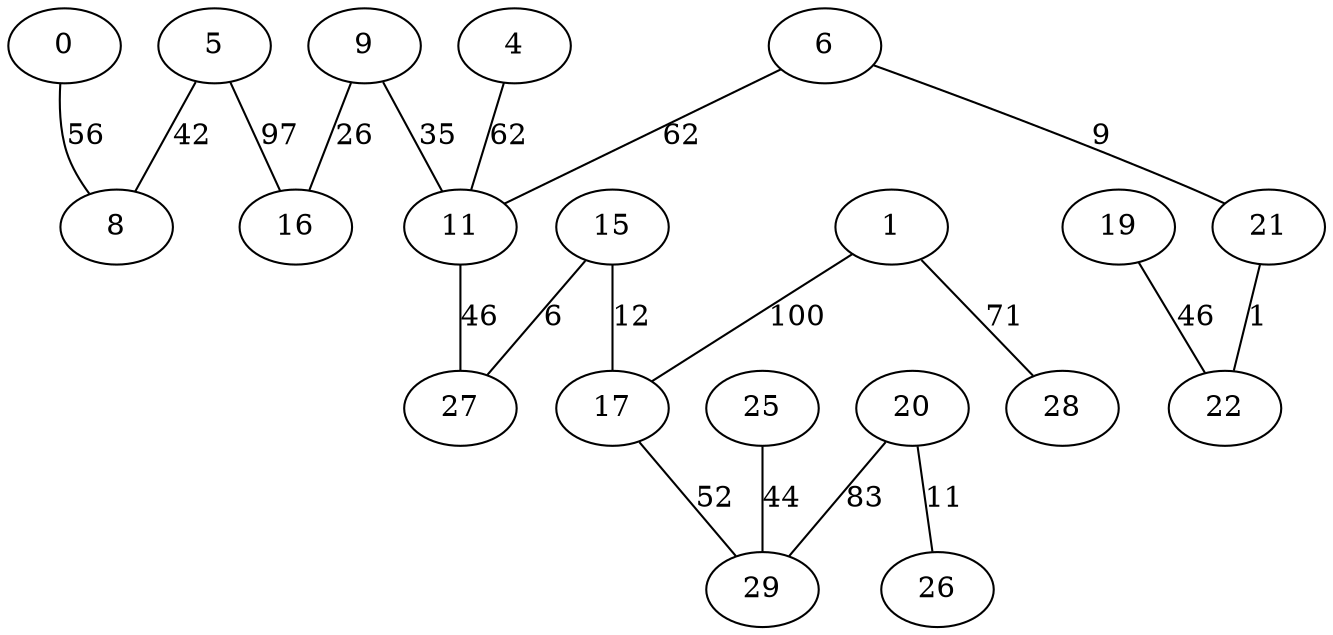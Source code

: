 graph {
  0 [label="0"];
  1 [label="1"];
  4 [label="4"];
  5 [label="5"];
  6 [label="6"];
  8 [label="8"];
  9 [label="9"];
  11 [label="11"];
  15 [label="15"];
  16 [label="16"];
  17 [label="17"];
  19 [label="19"];
  20 [label="20"];
  21 [label="21"];
  22 [label="22"];
  25 [label="25"];
  26 [label="26"];
  27 [label="27"];
  28 [label="28"];
  29 [label="29"];
  0 -- 8 [label="56"];
  1 -- 28 [label="71"];
  1 -- 17 [label="100"];
  4 -- 11 [label="62"];
  5 -- 16 [label="97"];
  5 -- 8 [label="42"];
  6 -- 11 [label="62"];
  6 -- 21 [label="9"];
  9 -- 11 [label="35"];
  9 -- 16 [label="26"];
  11 -- 27 [label="46"];
  15 -- 27 [label="6"];
  15 -- 17 [label="12"];
  17 -- 29 [label="52"];
  19 -- 22 [label="46"];
  20 -- 29 [label="83"];
  20 -- 26 [label="11"];
  21 -- 22 [label="1"];
  25 -- 29 [label="44"];
}